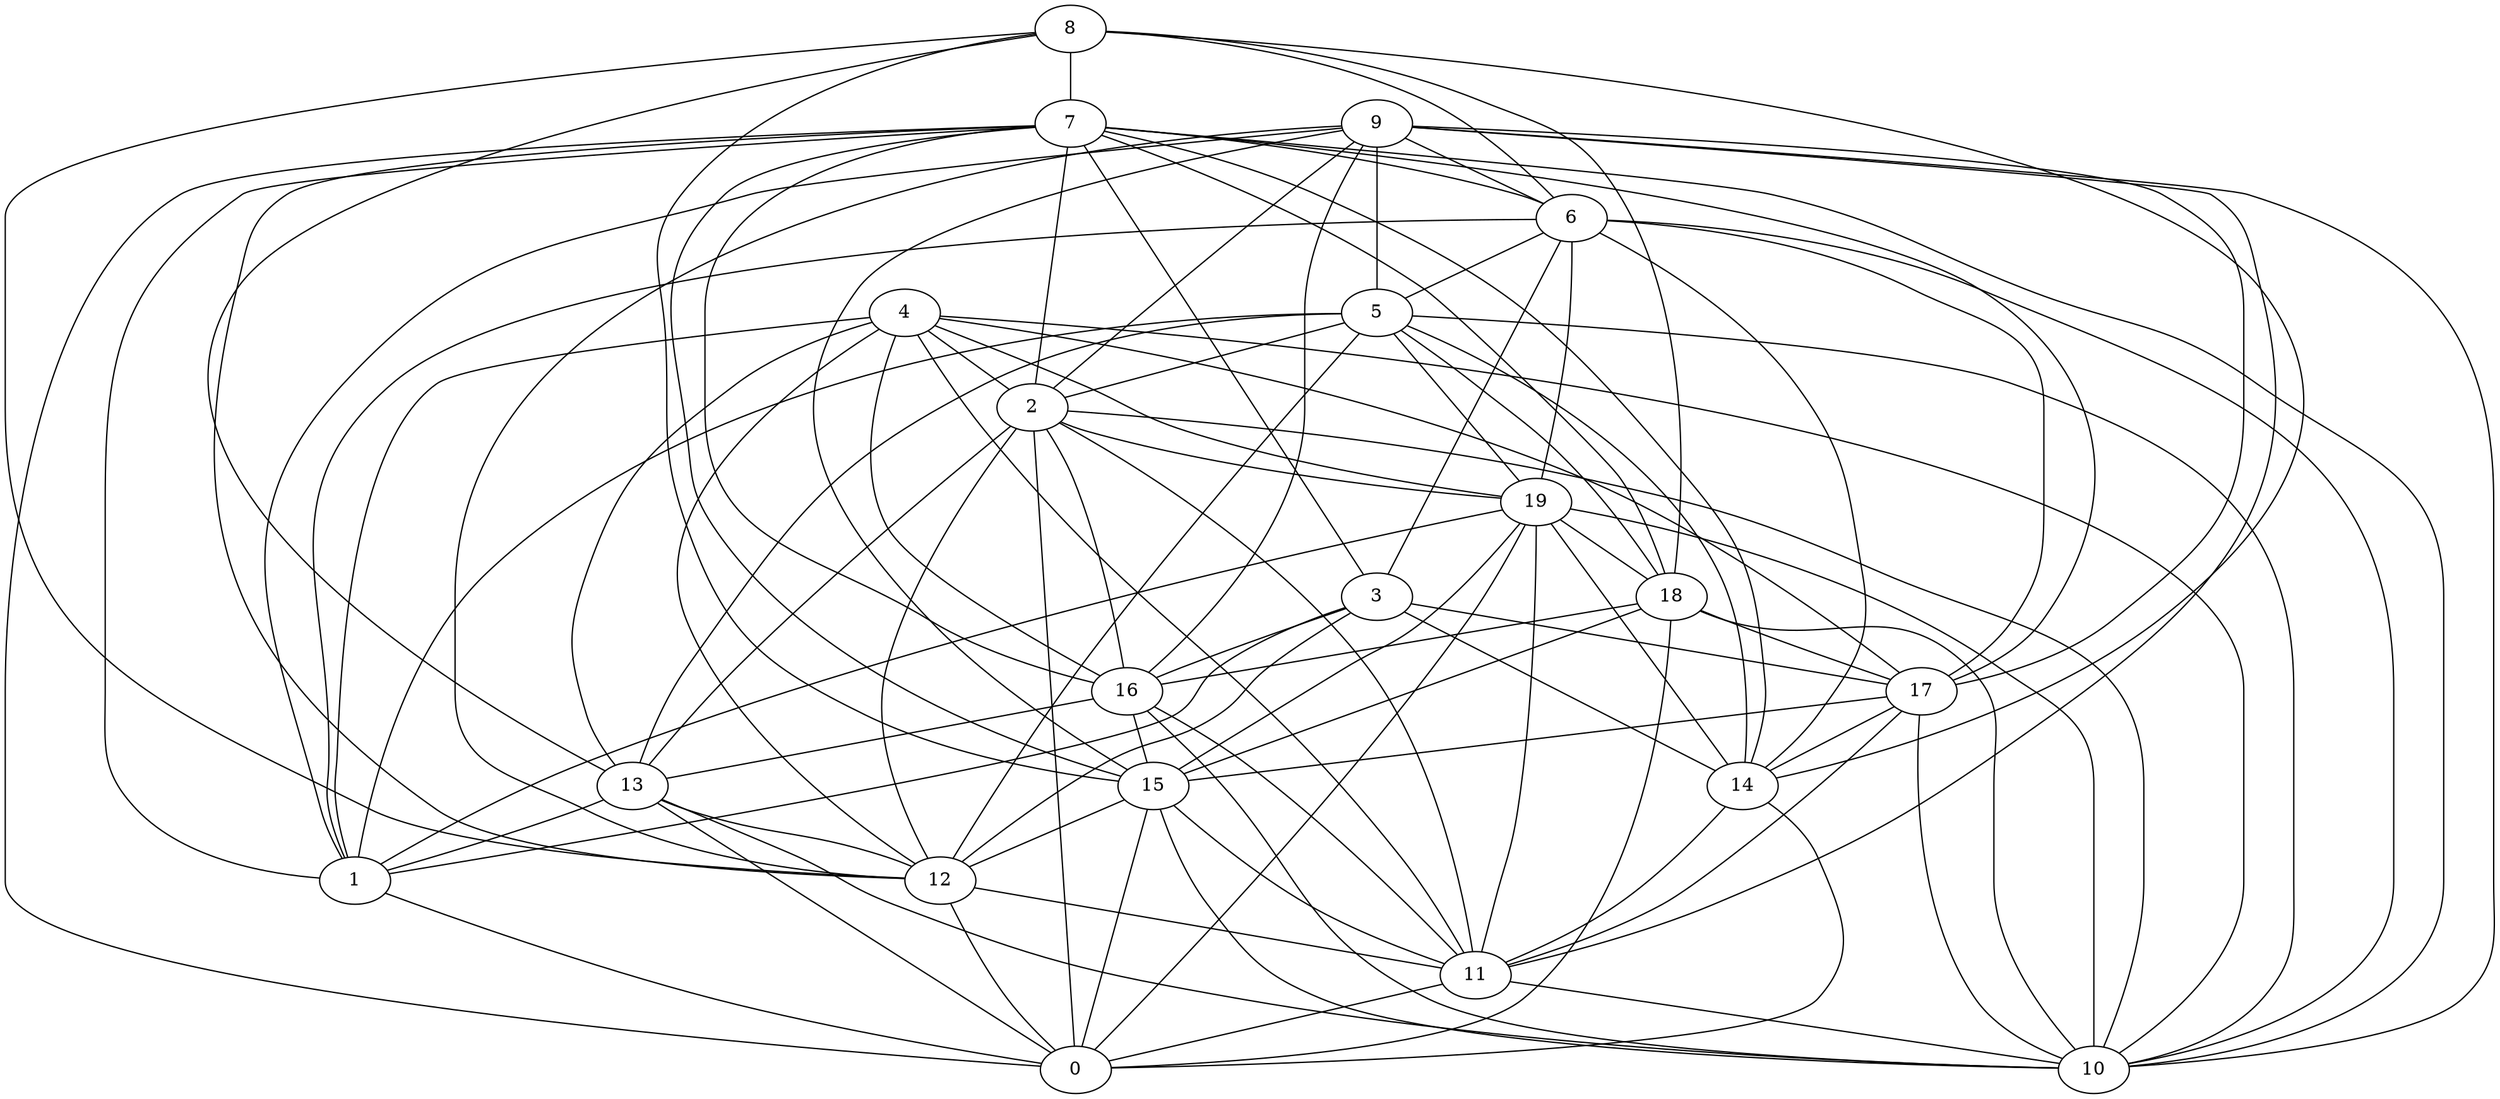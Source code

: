 digraph GG_graph {

subgraph G_graph {
edge [color = black]
"4" -> "10" [dir = none]
"4" -> "2" [dir = none]
"2" -> "0" [dir = none]
"2" -> "11" [dir = none]
"2" -> "12" [dir = none]
"8" -> "12" [dir = none]
"8" -> "15" [dir = none]
"8" -> "13" [dir = none]
"5" -> "1" [dir = none]
"5" -> "12" [dir = none]
"5" -> "10" [dir = none]
"5" -> "14" [dir = none]
"3" -> "16" [dir = none]
"3" -> "12" [dir = none]
"16" -> "15" [dir = none]
"16" -> "10" [dir = none]
"17" -> "10" [dir = none]
"7" -> "2" [dir = none]
"7" -> "10" [dir = none]
"7" -> "12" [dir = none]
"7" -> "6" [dir = none]
"7" -> "16" [dir = none]
"14" -> "11" [dir = none]
"13" -> "10" [dir = none]
"15" -> "0" [dir = none]
"15" -> "11" [dir = none]
"18" -> "15" [dir = none]
"11" -> "10" [dir = none]
"6" -> "1" [dir = none]
"19" -> "14" [dir = none]
"19" -> "10" [dir = none]
"19" -> "18" [dir = none]
"19" -> "1" [dir = none]
"9" -> "5" [dir = none]
"9" -> "2" [dir = none]
"9" -> "17" [dir = none]
"9" -> "15" [dir = none]
"9" -> "10" [dir = none]
"5" -> "19" [dir = none]
"7" -> "3" [dir = none]
"17" -> "15" [dir = none]
"19" -> "15" [dir = none]
"13" -> "1" [dir = none]
"4" -> "17" [dir = none]
"6" -> "17" [dir = none]
"8" -> "6" [dir = none]
"9" -> "1" [dir = none]
"17" -> "11" [dir = none]
"18" -> "17" [dir = none]
"7" -> "18" [dir = none]
"18" -> "16" [dir = none]
"17" -> "14" [dir = none]
"2" -> "19" [dir = none]
"7" -> "14" [dir = none]
"6" -> "5" [dir = none]
"9" -> "12" [dir = none]
"9" -> "11" [dir = none]
"19" -> "0" [dir = none]
"13" -> "12" [dir = none]
"9" -> "16" [dir = none]
"18" -> "10" [dir = none]
"19" -> "11" [dir = none]
"3" -> "1" [dir = none]
"2" -> "13" [dir = none]
"4" -> "1" [dir = none]
"1" -> "0" [dir = none]
"5" -> "18" [dir = none]
"15" -> "10" [dir = none]
"8" -> "18" [dir = none]
"12" -> "0" [dir = none]
"16" -> "11" [dir = none]
"4" -> "19" [dir = none]
"14" -> "0" [dir = none]
"6" -> "10" [dir = none]
"16" -> "13" [dir = none]
"7" -> "0" [dir = none]
"6" -> "14" [dir = none]
"13" -> "0" [dir = none]
"5" -> "2" [dir = none]
"2" -> "10" [dir = none]
"7" -> "1" [dir = none]
"11" -> "0" [dir = none]
"4" -> "13" [dir = none]
"4" -> "12" [dir = none]
"4" -> "11" [dir = none]
"2" -> "16" [dir = none]
"8" -> "14" [dir = none]
"6" -> "3" [dir = none]
"9" -> "6" [dir = none]
"7" -> "17" [dir = none]
"8" -> "7" [dir = none]
"6" -> "19" [dir = none]
"5" -> "13" [dir = none]
"12" -> "11" [dir = none]
"3" -> "14" [dir = none]
"18" -> "0" [dir = none]
"4" -> "16" [dir = none]
"15" -> "12" [dir = none]
"3" -> "17" [dir = none]
"7" -> "15" [dir = none]
}

}
